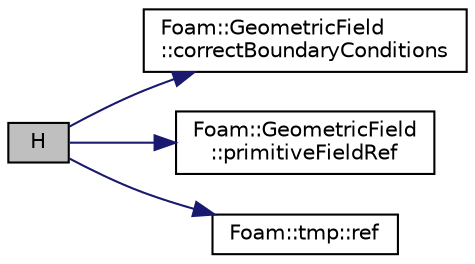 digraph "H"
{
  bgcolor="transparent";
  edge [fontname="Helvetica",fontsize="10",labelfontname="Helvetica",labelfontsize="10"];
  node [fontname="Helvetica",fontsize="10",shape=record];
  rankdir="LR";
  Node8218 [label="H",height=0.2,width=0.4,color="black", fillcolor="grey75", style="filled", fontcolor="black"];
  Node8218 -> Node8219 [color="midnightblue",fontsize="10",style="solid",fontname="Helvetica"];
  Node8219 [label="Foam::GeometricField\l::correctBoundaryConditions",height=0.2,width=0.4,color="black",URL="$a23249.html#acaf6878ef900e593c4b20812f1b567d6",tooltip="Correct boundary field. "];
  Node8218 -> Node8220 [color="midnightblue",fontsize="10",style="solid",fontname="Helvetica"];
  Node8220 [label="Foam::GeometricField\l::primitiveFieldRef",height=0.2,width=0.4,color="black",URL="$a23249.html#a1c19f056796aa3c294dccefee1f7d26d",tooltip="Return a reference to the internal field. "];
  Node8218 -> Node8221 [color="midnightblue",fontsize="10",style="solid",fontname="Helvetica"];
  Node8221 [label="Foam::tmp::ref",height=0.2,width=0.4,color="black",URL="$a27077.html#aeaf81e641282874cef07f5b808efc83b",tooltip="Return non-const reference or generate a fatal error. "];
}
